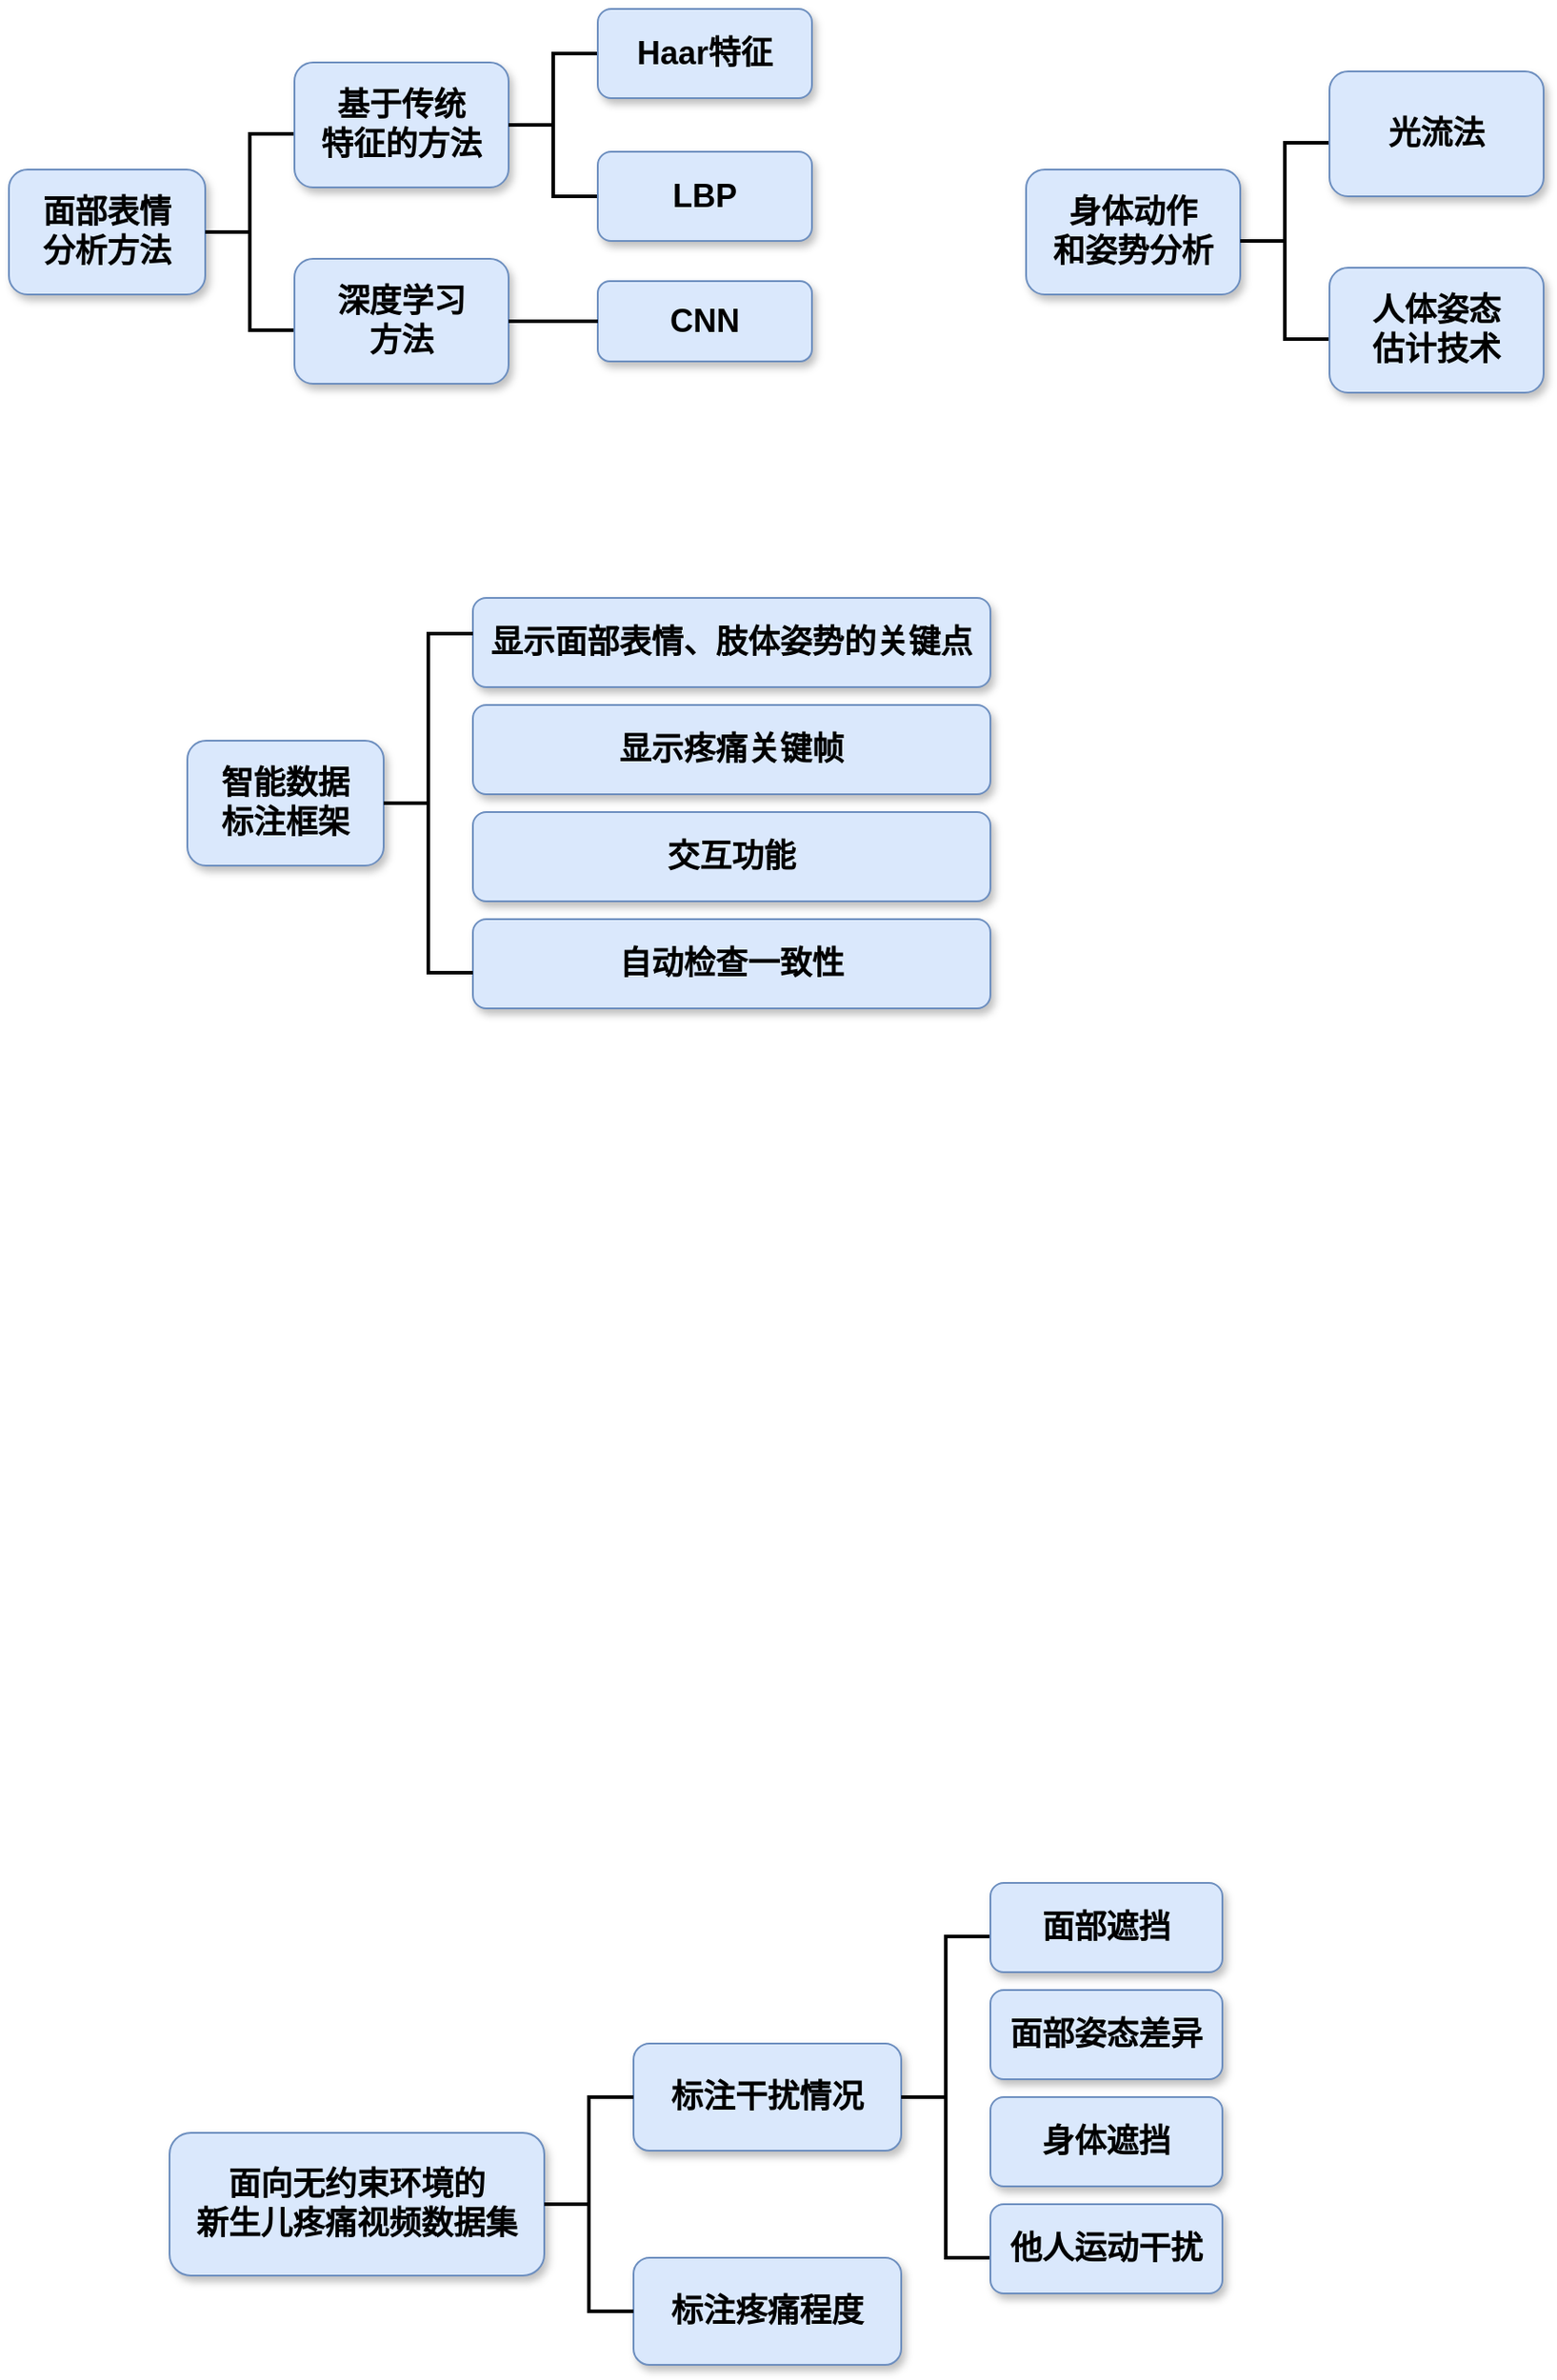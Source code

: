 <mxfile version="26.0.2">
  <diagram name="第 1 页" id="PckmU6Xt-LkvL1CVS-IU">
    <mxGraphModel dx="1213" dy="768" grid="1" gridSize="10" guides="1" tooltips="1" connect="1" arrows="1" fold="1" page="1" pageScale="1" pageWidth="827" pageHeight="1169" math="0" shadow="0">
      <root>
        <mxCell id="0" />
        <mxCell id="1" parent="0" />
        <mxCell id="4vzzuv3VRGTA68ks-000-1" value="&lt;font style=&quot;font-size: 18px;&quot;&gt;&lt;b&gt;面部表情&lt;/b&gt;&lt;/font&gt;&lt;div&gt;&lt;font style=&quot;font-size: 18px;&quot;&gt;&lt;b&gt;分析方法&lt;/b&gt;&lt;/font&gt;&lt;/div&gt;" style="rounded=1;whiteSpace=wrap;html=1;fillColor=#dae8fc;strokeColor=#6c8ebf;gradientColor=none;glass=0;shadow=1;" parent="1" vertex="1">
          <mxGeometry x="50" y="280" width="110" height="70" as="geometry" />
        </mxCell>
        <mxCell id="4vzzuv3VRGTA68ks-000-2" value="" style="strokeWidth=2;html=1;shape=mxgraph.flowchart.annotation_2;align=left;labelPosition=right;pointerEvents=1;" parent="1" vertex="1">
          <mxGeometry x="160" y="260" width="50" height="110" as="geometry" />
        </mxCell>
        <mxCell id="4vzzuv3VRGTA68ks-000-4" value="&lt;span style=&quot;font-size: 18px;&quot;&gt;&lt;b&gt;基于传统&lt;/b&gt;&lt;/span&gt;&lt;div&gt;&lt;span style=&quot;font-size: 18px;&quot;&gt;&lt;b&gt;特征的方法&lt;/b&gt;&lt;/span&gt;&lt;/div&gt;" style="rounded=1;whiteSpace=wrap;html=1;fillColor=#dae8fc;strokeColor=#6c8ebf;gradientColor=none;glass=0;shadow=1;" parent="1" vertex="1">
          <mxGeometry x="210" y="220" width="120" height="70" as="geometry" />
        </mxCell>
        <mxCell id="4vzzuv3VRGTA68ks-000-6" value="&lt;span style=&quot;font-size: 18px;&quot;&gt;&lt;b&gt;深度学习&lt;/b&gt;&lt;/span&gt;&lt;div&gt;&lt;span style=&quot;font-size: 18px;&quot;&gt;&lt;b&gt;方法&lt;/b&gt;&lt;/span&gt;&lt;/div&gt;" style="rounded=1;whiteSpace=wrap;html=1;fillColor=#dae8fc;strokeColor=#6c8ebf;gradientColor=none;glass=0;shadow=1;" parent="1" vertex="1">
          <mxGeometry x="210" y="330" width="120" height="70" as="geometry" />
        </mxCell>
        <mxCell id="4vzzuv3VRGTA68ks-000-7" value="" style="strokeWidth=2;html=1;shape=mxgraph.flowchart.annotation_2;align=left;labelPosition=right;pointerEvents=1;" parent="1" vertex="1">
          <mxGeometry x="330" y="215" width="50" height="80" as="geometry" />
        </mxCell>
        <mxCell id="4vzzuv3VRGTA68ks-000-8" value="&lt;span style=&quot;font-size: 18px;&quot;&gt;&lt;b&gt;Haar特征&lt;/b&gt;&lt;/span&gt;" style="rounded=1;whiteSpace=wrap;html=1;fillColor=#dae8fc;strokeColor=#6c8ebf;gradientColor=none;glass=0;shadow=1;" parent="1" vertex="1">
          <mxGeometry x="380" y="190" width="120" height="50" as="geometry" />
        </mxCell>
        <mxCell id="4vzzuv3VRGTA68ks-000-9" value="&lt;span style=&quot;font-size: 18px;&quot;&gt;&lt;b&gt;LBP&lt;/b&gt;&lt;/span&gt;" style="rounded=1;whiteSpace=wrap;html=1;fillColor=#dae8fc;strokeColor=#6c8ebf;gradientColor=none;glass=0;shadow=1;" parent="1" vertex="1">
          <mxGeometry x="380" y="270" width="120" height="50" as="geometry" />
        </mxCell>
        <mxCell id="4vzzuv3VRGTA68ks-000-10" value="&lt;span style=&quot;font-size: 18px;&quot;&gt;&lt;b&gt;CNN&lt;/b&gt;&lt;/span&gt;" style="rounded=1;whiteSpace=wrap;html=1;fillColor=#dae8fc;strokeColor=#6c8ebf;gradientColor=none;glass=0;shadow=1;" parent="1" vertex="1">
          <mxGeometry x="380" y="342.5" width="120" height="45" as="geometry" />
        </mxCell>
        <mxCell id="4vzzuv3VRGTA68ks-000-15" value="" style="endArrow=none;html=1;rounded=0;exitX=1;exitY=0.5;exitDx=0;exitDy=0;entryX=0;entryY=0.5;entryDx=0;entryDy=0;strokeWidth=2;" parent="1" source="4vzzuv3VRGTA68ks-000-6" target="4vzzuv3VRGTA68ks-000-10" edge="1">
          <mxGeometry width="50" height="50" relative="1" as="geometry">
            <mxPoint x="390" y="420" as="sourcePoint" />
            <mxPoint x="370" y="370" as="targetPoint" />
          </mxGeometry>
        </mxCell>
        <mxCell id="4vzzuv3VRGTA68ks-000-16" value="&lt;span style=&quot;font-size: 18px;&quot;&gt;&lt;b&gt;身体动作&lt;/b&gt;&lt;/span&gt;&lt;div&gt;&lt;span style=&quot;font-size: 18px;&quot;&gt;&lt;b&gt;和&lt;/b&gt;&lt;/span&gt;&lt;b style=&quot;font-size: 18px; background-color: initial;&quot;&gt;姿势分析&lt;/b&gt;&lt;/div&gt;" style="rounded=1;whiteSpace=wrap;html=1;fillColor=#dae8fc;strokeColor=#6c8ebf;gradientColor=none;glass=0;shadow=1;" parent="1" vertex="1">
          <mxGeometry x="620" y="280" width="120" height="70" as="geometry" />
        </mxCell>
        <mxCell id="4vzzuv3VRGTA68ks-000-17" value="" style="strokeWidth=2;html=1;shape=mxgraph.flowchart.annotation_2;align=left;labelPosition=right;pointerEvents=1;" parent="1" vertex="1">
          <mxGeometry x="740" y="265" width="50" height="110" as="geometry" />
        </mxCell>
        <mxCell id="4vzzuv3VRGTA68ks-000-18" value="&lt;span style=&quot;font-size: 18px;&quot;&gt;&lt;b&gt;光流法&lt;/b&gt;&lt;/span&gt;" style="rounded=1;whiteSpace=wrap;html=1;fillColor=#dae8fc;strokeColor=#6c8ebf;gradientColor=none;glass=0;shadow=1;" parent="1" vertex="1">
          <mxGeometry x="790" y="225" width="120" height="70" as="geometry" />
        </mxCell>
        <mxCell id="4vzzuv3VRGTA68ks-000-19" value="&lt;span style=&quot;font-size: 18px;&quot;&gt;&lt;b&gt;人体姿态&lt;/b&gt;&lt;/span&gt;&lt;div&gt;&lt;span style=&quot;font-size: 18px;&quot;&gt;&lt;b&gt;估计技术&lt;/b&gt;&lt;/span&gt;&lt;/div&gt;" style="rounded=1;whiteSpace=wrap;html=1;fillColor=#dae8fc;strokeColor=#6c8ebf;gradientColor=none;glass=0;shadow=1;" parent="1" vertex="1">
          <mxGeometry x="790" y="335" width="120" height="70" as="geometry" />
        </mxCell>
        <mxCell id="4vzzuv3VRGTA68ks-000-23" value="&lt;span style=&quot;font-size: 18px;&quot;&gt;&lt;b&gt;智能数据&lt;/b&gt;&lt;/span&gt;&lt;div&gt;&lt;span style=&quot;font-size: 18px;&quot;&gt;&lt;b&gt;标注框架&lt;/b&gt;&lt;/span&gt;&lt;/div&gt;" style="rounded=1;whiteSpace=wrap;html=1;fillColor=#dae8fc;strokeColor=#6c8ebf;gradientColor=none;glass=0;shadow=1;" parent="1" vertex="1">
          <mxGeometry x="150" y="600" width="110" height="70" as="geometry" />
        </mxCell>
        <mxCell id="4vzzuv3VRGTA68ks-000-27" value="&lt;span style=&quot;font-size: 18px;&quot;&gt;&lt;b&gt;显示面部表情、肢体姿势的关键点&lt;/b&gt;&lt;/span&gt;" style="rounded=1;whiteSpace=wrap;html=1;fillColor=#dae8fc;strokeColor=#6c8ebf;gradientColor=none;glass=0;shadow=1;" parent="1" vertex="1">
          <mxGeometry x="310" y="520" width="290" height="50" as="geometry" />
        </mxCell>
        <mxCell id="4vzzuv3VRGTA68ks-000-28" value="&lt;span style=&quot;font-size: 18px;&quot;&gt;&lt;b&gt;显示疼痛关键帧&lt;/b&gt;&lt;/span&gt;" style="rounded=1;whiteSpace=wrap;html=1;fillColor=#dae8fc;strokeColor=#6c8ebf;gradientColor=none;glass=0;shadow=1;" parent="1" vertex="1">
          <mxGeometry x="310" y="580" width="290" height="50" as="geometry" />
        </mxCell>
        <mxCell id="4vzzuv3VRGTA68ks-000-29" value="&lt;span style=&quot;font-size: 18px;&quot;&gt;&lt;b&gt;交互功能&lt;/b&gt;&lt;/span&gt;" style="rounded=1;whiteSpace=wrap;html=1;fillColor=#dae8fc;strokeColor=#6c8ebf;gradientColor=none;glass=0;shadow=1;" parent="1" vertex="1">
          <mxGeometry x="310" y="640" width="290" height="50" as="geometry" />
        </mxCell>
        <mxCell id="4vzzuv3VRGTA68ks-000-30" value="&lt;span style=&quot;font-size: 18px;&quot;&gt;&lt;b&gt;自动检查一致性&lt;/b&gt;&lt;/span&gt;" style="rounded=1;whiteSpace=wrap;html=1;fillColor=#dae8fc;strokeColor=#6c8ebf;gradientColor=none;glass=0;shadow=1;" parent="1" vertex="1">
          <mxGeometry x="310" y="700" width="290" height="50" as="geometry" />
        </mxCell>
        <mxCell id="4vzzuv3VRGTA68ks-000-31" value="" style="strokeWidth=2;html=1;shape=mxgraph.flowchart.annotation_2;align=left;labelPosition=right;pointerEvents=1;" parent="1" vertex="1">
          <mxGeometry x="260" y="540" width="50" height="190" as="geometry" />
        </mxCell>
        <mxCell id="ZhEZDVeV2pZNFDaIWWRL-1" value="&lt;span style=&quot;font-size: 18px;&quot;&gt;&lt;b&gt;面向无约束环境的&lt;/b&gt;&lt;/span&gt;&lt;div&gt;&lt;span style=&quot;font-size: 18px;&quot;&gt;&lt;b&gt;新生儿疼痛视频数据集&lt;/b&gt;&lt;/span&gt;&lt;/div&gt;" style="rounded=1;whiteSpace=wrap;html=1;fillColor=#dae8fc;strokeColor=#6c8ebf;gradientColor=none;glass=0;shadow=1;" vertex="1" parent="1">
          <mxGeometry x="140" y="1380" width="210" height="80" as="geometry" />
        </mxCell>
        <mxCell id="ZhEZDVeV2pZNFDaIWWRL-4" value="&lt;span style=&quot;font-size: 18px;&quot;&gt;&lt;b&gt;标注干扰情况&lt;/b&gt;&lt;/span&gt;" style="rounded=1;whiteSpace=wrap;html=1;fillColor=#dae8fc;strokeColor=#6c8ebf;gradientColor=none;glass=0;shadow=1;" vertex="1" parent="1">
          <mxGeometry x="400" y="1330" width="150" height="60" as="geometry" />
        </mxCell>
        <mxCell id="ZhEZDVeV2pZNFDaIWWRL-6" value="&lt;span style=&quot;font-size: 18px;&quot;&gt;&lt;b&gt;标注疼痛程度&lt;/b&gt;&lt;/span&gt;" style="rounded=1;whiteSpace=wrap;html=1;fillColor=#dae8fc;strokeColor=#6c8ebf;gradientColor=none;glass=0;shadow=1;" vertex="1" parent="1">
          <mxGeometry x="400" y="1450" width="150" height="60" as="geometry" />
        </mxCell>
        <mxCell id="ZhEZDVeV2pZNFDaIWWRL-8" value="" style="strokeWidth=2;html=1;shape=mxgraph.flowchart.annotation_2;align=left;labelPosition=right;pointerEvents=1;" vertex="1" parent="1">
          <mxGeometry x="350" y="1360" width="50" height="120" as="geometry" />
        </mxCell>
        <mxCell id="ZhEZDVeV2pZNFDaIWWRL-9" value="" style="strokeWidth=2;html=1;shape=mxgraph.flowchart.annotation_2;align=left;labelPosition=right;pointerEvents=1;" vertex="1" parent="1">
          <mxGeometry x="550" y="1270" width="50" height="180" as="geometry" />
        </mxCell>
        <mxCell id="ZhEZDVeV2pZNFDaIWWRL-10" value="&lt;span style=&quot;font-size: 18px;&quot;&gt;&lt;b&gt;面部遮挡&lt;/b&gt;&lt;/span&gt;" style="rounded=1;whiteSpace=wrap;html=1;fillColor=#dae8fc;strokeColor=#6c8ebf;gradientColor=none;glass=0;shadow=1;" vertex="1" parent="1">
          <mxGeometry x="600" y="1240" width="130" height="50" as="geometry" />
        </mxCell>
        <mxCell id="ZhEZDVeV2pZNFDaIWWRL-11" value="&lt;span style=&quot;font-size: 18px;&quot;&gt;&lt;b&gt;面部姿态差异&lt;/b&gt;&lt;/span&gt;" style="rounded=1;whiteSpace=wrap;html=1;fillColor=#dae8fc;strokeColor=#6c8ebf;gradientColor=none;glass=0;shadow=1;" vertex="1" parent="1">
          <mxGeometry x="600" y="1300" width="130" height="50" as="geometry" />
        </mxCell>
        <mxCell id="ZhEZDVeV2pZNFDaIWWRL-12" value="&lt;span style=&quot;font-size: 18px;&quot;&gt;&lt;b&gt;身体遮挡&lt;/b&gt;&lt;/span&gt;&lt;span style=&quot;color: rgba(0, 0, 0, 0); font-family: monospace; font-size: 0px; text-align: start; text-wrap-mode: nowrap;&quot;&gt;%3CmxGraphModel%3E%3Croot%3E%3CmxCell%20id%3D%220%22%2F%3E%3CmxCell%20id%3D%221%22%20parent%3D%220%22%2F%3E%3CmxCell%20id%3D%222%22%20value%3D%22%26lt%3Bspan%20style%3D%26quot%3Bfont-size%3A%2018px%3B%26quot%3B%26gt%3B%26lt%3Bb%26gt%3B%E9%9D%A2%E9%83%A8%E5%A7%BF%E6%80%81%E5%B7%AE%E5%BC%82%26lt%3B%2Fb%26gt%3B%26lt%3B%2Fspan%26gt%3B%22%20style%3D%22rounded%3D1%3BwhiteSpace%3Dwrap%3Bhtml%3D1%3BfillColor%3D%23dae8fc%3BstrokeColor%3D%236c8ebf%3BgradientColor%3Dnone%3Bglass%3D0%3Bshadow%3D1%3B%22%20vertex%3D%221%22%20parent%3D%221%22%3E%3CmxGeometry%20x%3D%22600%22%20y%3D%221320%22%20width%3D%22130%22%20height%3D%2250%22%20as%3D%22geometry%22%2F%3E%3C%2FmxCell%3E%3C%2Froot%3E%3C%2FmxGraphModel%3E&lt;/span&gt;" style="rounded=1;whiteSpace=wrap;html=1;fillColor=#dae8fc;strokeColor=#6c8ebf;gradientColor=none;glass=0;shadow=1;" vertex="1" parent="1">
          <mxGeometry x="600" y="1360" width="130" height="50" as="geometry" />
        </mxCell>
        <mxCell id="ZhEZDVeV2pZNFDaIWWRL-13" value="&lt;span style=&quot;font-size: 18px;&quot;&gt;&lt;b&gt;他人运动干扰&lt;/b&gt;&lt;/span&gt;" style="rounded=1;whiteSpace=wrap;html=1;fillColor=#dae8fc;strokeColor=#6c8ebf;gradientColor=none;glass=0;shadow=1;" vertex="1" parent="1">
          <mxGeometry x="600" y="1420" width="130" height="50" as="geometry" />
        </mxCell>
      </root>
    </mxGraphModel>
  </diagram>
</mxfile>
